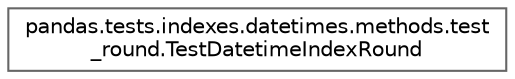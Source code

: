 digraph "Graphical Class Hierarchy"
{
 // LATEX_PDF_SIZE
  bgcolor="transparent";
  edge [fontname=Helvetica,fontsize=10,labelfontname=Helvetica,labelfontsize=10];
  node [fontname=Helvetica,fontsize=10,shape=box,height=0.2,width=0.4];
  rankdir="LR";
  Node0 [id="Node000000",label="pandas.tests.indexes.datetimes.methods.test\l_round.TestDatetimeIndexRound",height=0.2,width=0.4,color="grey40", fillcolor="white", style="filled",URL="$d9/df4/classpandas_1_1tests_1_1indexes_1_1datetimes_1_1methods_1_1test__round_1_1TestDatetimeIndexRound.html",tooltip=" "];
}
